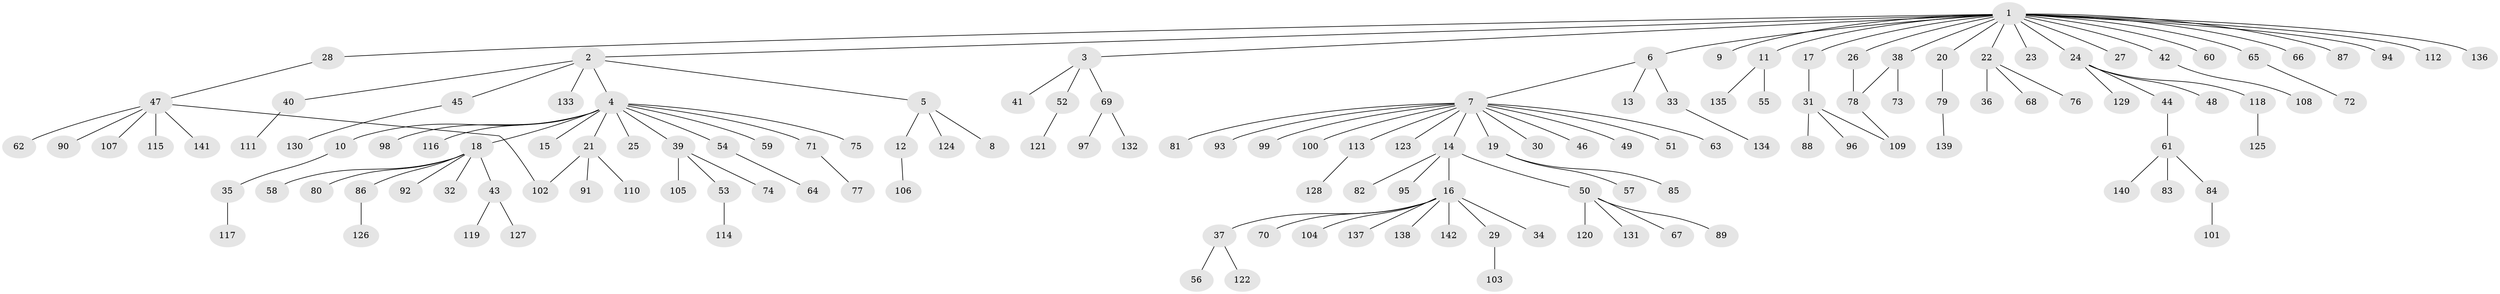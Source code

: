 // Generated by graph-tools (version 1.1) at 2025/35/03/09/25 02:35:49]
// undirected, 142 vertices, 144 edges
graph export_dot {
graph [start="1"]
  node [color=gray90,style=filled];
  1;
  2;
  3;
  4;
  5;
  6;
  7;
  8;
  9;
  10;
  11;
  12;
  13;
  14;
  15;
  16;
  17;
  18;
  19;
  20;
  21;
  22;
  23;
  24;
  25;
  26;
  27;
  28;
  29;
  30;
  31;
  32;
  33;
  34;
  35;
  36;
  37;
  38;
  39;
  40;
  41;
  42;
  43;
  44;
  45;
  46;
  47;
  48;
  49;
  50;
  51;
  52;
  53;
  54;
  55;
  56;
  57;
  58;
  59;
  60;
  61;
  62;
  63;
  64;
  65;
  66;
  67;
  68;
  69;
  70;
  71;
  72;
  73;
  74;
  75;
  76;
  77;
  78;
  79;
  80;
  81;
  82;
  83;
  84;
  85;
  86;
  87;
  88;
  89;
  90;
  91;
  92;
  93;
  94;
  95;
  96;
  97;
  98;
  99;
  100;
  101;
  102;
  103;
  104;
  105;
  106;
  107;
  108;
  109;
  110;
  111;
  112;
  113;
  114;
  115;
  116;
  117;
  118;
  119;
  120;
  121;
  122;
  123;
  124;
  125;
  126;
  127;
  128;
  129;
  130;
  131;
  132;
  133;
  134;
  135;
  136;
  137;
  138;
  139;
  140;
  141;
  142;
  1 -- 2;
  1 -- 3;
  1 -- 6;
  1 -- 9;
  1 -- 11;
  1 -- 17;
  1 -- 20;
  1 -- 22;
  1 -- 23;
  1 -- 24;
  1 -- 26;
  1 -- 27;
  1 -- 28;
  1 -- 38;
  1 -- 42;
  1 -- 60;
  1 -- 65;
  1 -- 66;
  1 -- 87;
  1 -- 94;
  1 -- 112;
  1 -- 136;
  2 -- 4;
  2 -- 5;
  2 -- 40;
  2 -- 45;
  2 -- 133;
  3 -- 41;
  3 -- 52;
  3 -- 69;
  4 -- 10;
  4 -- 15;
  4 -- 18;
  4 -- 21;
  4 -- 25;
  4 -- 39;
  4 -- 54;
  4 -- 59;
  4 -- 71;
  4 -- 75;
  4 -- 98;
  4 -- 116;
  5 -- 8;
  5 -- 12;
  5 -- 124;
  6 -- 7;
  6 -- 13;
  6 -- 33;
  7 -- 14;
  7 -- 19;
  7 -- 30;
  7 -- 46;
  7 -- 49;
  7 -- 51;
  7 -- 63;
  7 -- 81;
  7 -- 93;
  7 -- 99;
  7 -- 100;
  7 -- 113;
  7 -- 123;
  10 -- 35;
  11 -- 55;
  11 -- 135;
  12 -- 106;
  14 -- 16;
  14 -- 50;
  14 -- 82;
  14 -- 95;
  16 -- 29;
  16 -- 34;
  16 -- 37;
  16 -- 70;
  16 -- 104;
  16 -- 137;
  16 -- 138;
  16 -- 142;
  17 -- 31;
  18 -- 32;
  18 -- 43;
  18 -- 58;
  18 -- 80;
  18 -- 86;
  18 -- 92;
  19 -- 57;
  19 -- 85;
  20 -- 79;
  21 -- 91;
  21 -- 102;
  21 -- 110;
  22 -- 36;
  22 -- 68;
  22 -- 76;
  24 -- 44;
  24 -- 48;
  24 -- 118;
  24 -- 129;
  26 -- 78;
  28 -- 47;
  29 -- 103;
  31 -- 88;
  31 -- 96;
  31 -- 109;
  33 -- 134;
  35 -- 117;
  37 -- 56;
  37 -- 122;
  38 -- 73;
  38 -- 78;
  39 -- 53;
  39 -- 74;
  39 -- 105;
  40 -- 111;
  42 -- 108;
  43 -- 119;
  43 -- 127;
  44 -- 61;
  45 -- 130;
  47 -- 62;
  47 -- 90;
  47 -- 102;
  47 -- 107;
  47 -- 115;
  47 -- 141;
  50 -- 67;
  50 -- 89;
  50 -- 120;
  50 -- 131;
  52 -- 121;
  53 -- 114;
  54 -- 64;
  61 -- 83;
  61 -- 84;
  61 -- 140;
  65 -- 72;
  69 -- 97;
  69 -- 132;
  71 -- 77;
  78 -- 109;
  79 -- 139;
  84 -- 101;
  86 -- 126;
  113 -- 128;
  118 -- 125;
}
